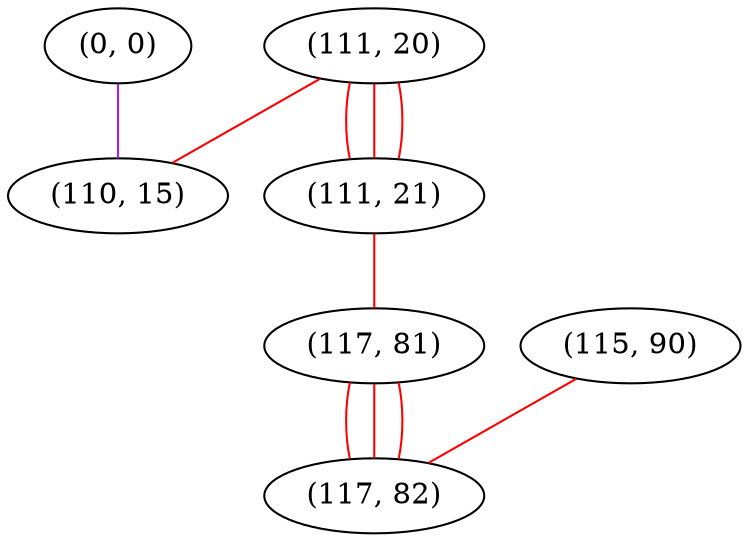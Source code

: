 graph "" {
"(0, 0)";
"(111, 20)";
"(115, 90)";
"(111, 21)";
"(110, 15)";
"(117, 81)";
"(117, 82)";
"(0, 0)" -- "(110, 15)"  [color=purple, key=0, weight=4];
"(111, 20)" -- "(111, 21)"  [color=red, key=0, weight=1];
"(111, 20)" -- "(111, 21)"  [color=red, key=1, weight=1];
"(111, 20)" -- "(111, 21)"  [color=red, key=2, weight=1];
"(111, 20)" -- "(110, 15)"  [color=red, key=0, weight=1];
"(115, 90)" -- "(117, 82)"  [color=red, key=0, weight=1];
"(111, 21)" -- "(117, 81)"  [color=red, key=0, weight=1];
"(117, 81)" -- "(117, 82)"  [color=red, key=0, weight=1];
"(117, 81)" -- "(117, 82)"  [color=red, key=1, weight=1];
"(117, 81)" -- "(117, 82)"  [color=red, key=2, weight=1];
}
